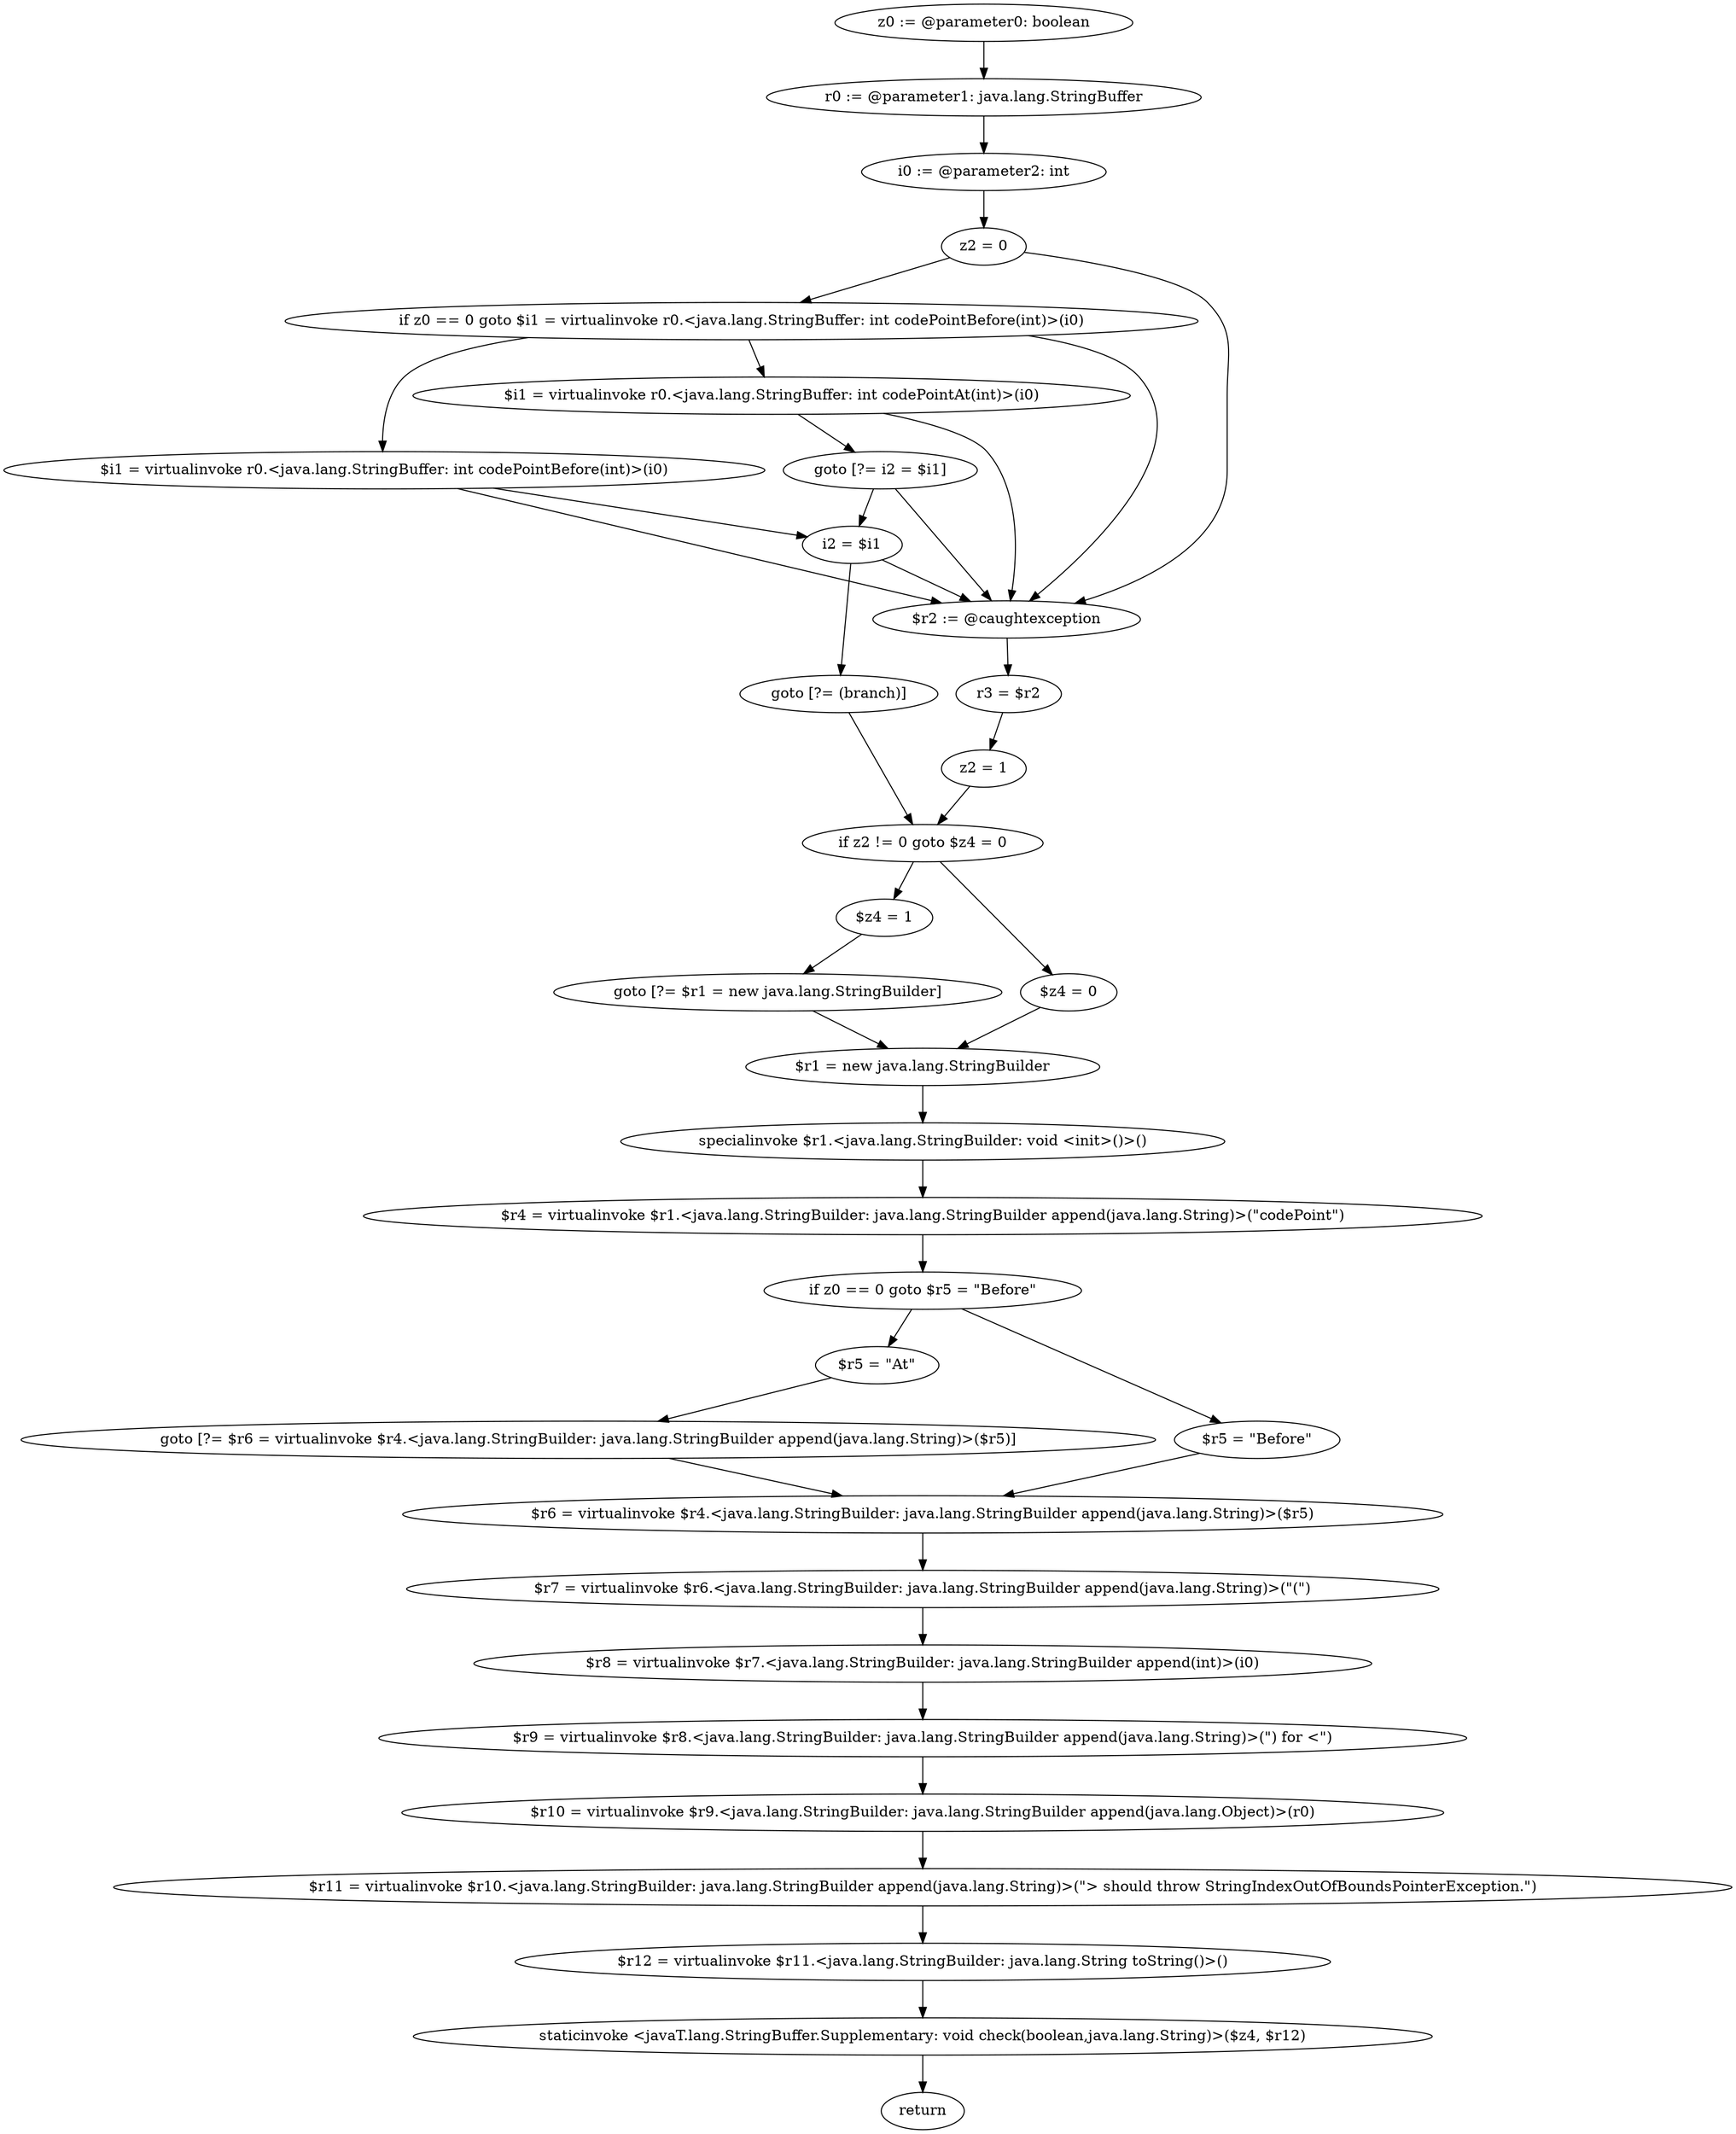 digraph "unitGraph" {
    "z0 := @parameter0: boolean"
    "r0 := @parameter1: java.lang.StringBuffer"
    "i0 := @parameter2: int"
    "z2 = 0"
    "if z0 == 0 goto $i1 = virtualinvoke r0.<java.lang.StringBuffer: int codePointBefore(int)>(i0)"
    "$i1 = virtualinvoke r0.<java.lang.StringBuffer: int codePointAt(int)>(i0)"
    "goto [?= i2 = $i1]"
    "$i1 = virtualinvoke r0.<java.lang.StringBuffer: int codePointBefore(int)>(i0)"
    "i2 = $i1"
    "goto [?= (branch)]"
    "$r2 := @caughtexception"
    "r3 = $r2"
    "z2 = 1"
    "if z2 != 0 goto $z4 = 0"
    "$z4 = 1"
    "goto [?= $r1 = new java.lang.StringBuilder]"
    "$z4 = 0"
    "$r1 = new java.lang.StringBuilder"
    "specialinvoke $r1.<java.lang.StringBuilder: void <init>()>()"
    "$r4 = virtualinvoke $r1.<java.lang.StringBuilder: java.lang.StringBuilder append(java.lang.String)>(\"codePoint\")"
    "if z0 == 0 goto $r5 = \"Before\""
    "$r5 = \"At\""
    "goto [?= $r6 = virtualinvoke $r4.<java.lang.StringBuilder: java.lang.StringBuilder append(java.lang.String)>($r5)]"
    "$r5 = \"Before\""
    "$r6 = virtualinvoke $r4.<java.lang.StringBuilder: java.lang.StringBuilder append(java.lang.String)>($r5)"
    "$r7 = virtualinvoke $r6.<java.lang.StringBuilder: java.lang.StringBuilder append(java.lang.String)>(\"(\")"
    "$r8 = virtualinvoke $r7.<java.lang.StringBuilder: java.lang.StringBuilder append(int)>(i0)"
    "$r9 = virtualinvoke $r8.<java.lang.StringBuilder: java.lang.StringBuilder append(java.lang.String)>(\") for <\")"
    "$r10 = virtualinvoke $r9.<java.lang.StringBuilder: java.lang.StringBuilder append(java.lang.Object)>(r0)"
    "$r11 = virtualinvoke $r10.<java.lang.StringBuilder: java.lang.StringBuilder append(java.lang.String)>(\"> should throw StringIndexOutOfBoundsPointerException.\")"
    "$r12 = virtualinvoke $r11.<java.lang.StringBuilder: java.lang.String toString()>()"
    "staticinvoke <javaT.lang.StringBuffer.Supplementary: void check(boolean,java.lang.String)>($z4, $r12)"
    "return"
    "z0 := @parameter0: boolean"->"r0 := @parameter1: java.lang.StringBuffer";
    "r0 := @parameter1: java.lang.StringBuffer"->"i0 := @parameter2: int";
    "i0 := @parameter2: int"->"z2 = 0";
    "z2 = 0"->"if z0 == 0 goto $i1 = virtualinvoke r0.<java.lang.StringBuffer: int codePointBefore(int)>(i0)";
    "z2 = 0"->"$r2 := @caughtexception";
    "if z0 == 0 goto $i1 = virtualinvoke r0.<java.lang.StringBuffer: int codePointBefore(int)>(i0)"->"$i1 = virtualinvoke r0.<java.lang.StringBuffer: int codePointAt(int)>(i0)";
    "if z0 == 0 goto $i1 = virtualinvoke r0.<java.lang.StringBuffer: int codePointBefore(int)>(i0)"->"$i1 = virtualinvoke r0.<java.lang.StringBuffer: int codePointBefore(int)>(i0)";
    "if z0 == 0 goto $i1 = virtualinvoke r0.<java.lang.StringBuffer: int codePointBefore(int)>(i0)"->"$r2 := @caughtexception";
    "$i1 = virtualinvoke r0.<java.lang.StringBuffer: int codePointAt(int)>(i0)"->"goto [?= i2 = $i1]";
    "$i1 = virtualinvoke r0.<java.lang.StringBuffer: int codePointAt(int)>(i0)"->"$r2 := @caughtexception";
    "goto [?= i2 = $i1]"->"i2 = $i1";
    "goto [?= i2 = $i1]"->"$r2 := @caughtexception";
    "$i1 = virtualinvoke r0.<java.lang.StringBuffer: int codePointBefore(int)>(i0)"->"i2 = $i1";
    "$i1 = virtualinvoke r0.<java.lang.StringBuffer: int codePointBefore(int)>(i0)"->"$r2 := @caughtexception";
    "i2 = $i1"->"goto [?= (branch)]";
    "i2 = $i1"->"$r2 := @caughtexception";
    "goto [?= (branch)]"->"if z2 != 0 goto $z4 = 0";
    "$r2 := @caughtexception"->"r3 = $r2";
    "r3 = $r2"->"z2 = 1";
    "z2 = 1"->"if z2 != 0 goto $z4 = 0";
    "if z2 != 0 goto $z4 = 0"->"$z4 = 1";
    "if z2 != 0 goto $z4 = 0"->"$z4 = 0";
    "$z4 = 1"->"goto [?= $r1 = new java.lang.StringBuilder]";
    "goto [?= $r1 = new java.lang.StringBuilder]"->"$r1 = new java.lang.StringBuilder";
    "$z4 = 0"->"$r1 = new java.lang.StringBuilder";
    "$r1 = new java.lang.StringBuilder"->"specialinvoke $r1.<java.lang.StringBuilder: void <init>()>()";
    "specialinvoke $r1.<java.lang.StringBuilder: void <init>()>()"->"$r4 = virtualinvoke $r1.<java.lang.StringBuilder: java.lang.StringBuilder append(java.lang.String)>(\"codePoint\")";
    "$r4 = virtualinvoke $r1.<java.lang.StringBuilder: java.lang.StringBuilder append(java.lang.String)>(\"codePoint\")"->"if z0 == 0 goto $r5 = \"Before\"";
    "if z0 == 0 goto $r5 = \"Before\""->"$r5 = \"At\"";
    "if z0 == 0 goto $r5 = \"Before\""->"$r5 = \"Before\"";
    "$r5 = \"At\""->"goto [?= $r6 = virtualinvoke $r4.<java.lang.StringBuilder: java.lang.StringBuilder append(java.lang.String)>($r5)]";
    "goto [?= $r6 = virtualinvoke $r4.<java.lang.StringBuilder: java.lang.StringBuilder append(java.lang.String)>($r5)]"->"$r6 = virtualinvoke $r4.<java.lang.StringBuilder: java.lang.StringBuilder append(java.lang.String)>($r5)";
    "$r5 = \"Before\""->"$r6 = virtualinvoke $r4.<java.lang.StringBuilder: java.lang.StringBuilder append(java.lang.String)>($r5)";
    "$r6 = virtualinvoke $r4.<java.lang.StringBuilder: java.lang.StringBuilder append(java.lang.String)>($r5)"->"$r7 = virtualinvoke $r6.<java.lang.StringBuilder: java.lang.StringBuilder append(java.lang.String)>(\"(\")";
    "$r7 = virtualinvoke $r6.<java.lang.StringBuilder: java.lang.StringBuilder append(java.lang.String)>(\"(\")"->"$r8 = virtualinvoke $r7.<java.lang.StringBuilder: java.lang.StringBuilder append(int)>(i0)";
    "$r8 = virtualinvoke $r7.<java.lang.StringBuilder: java.lang.StringBuilder append(int)>(i0)"->"$r9 = virtualinvoke $r8.<java.lang.StringBuilder: java.lang.StringBuilder append(java.lang.String)>(\") for <\")";
    "$r9 = virtualinvoke $r8.<java.lang.StringBuilder: java.lang.StringBuilder append(java.lang.String)>(\") for <\")"->"$r10 = virtualinvoke $r9.<java.lang.StringBuilder: java.lang.StringBuilder append(java.lang.Object)>(r0)";
    "$r10 = virtualinvoke $r9.<java.lang.StringBuilder: java.lang.StringBuilder append(java.lang.Object)>(r0)"->"$r11 = virtualinvoke $r10.<java.lang.StringBuilder: java.lang.StringBuilder append(java.lang.String)>(\"> should throw StringIndexOutOfBoundsPointerException.\")";
    "$r11 = virtualinvoke $r10.<java.lang.StringBuilder: java.lang.StringBuilder append(java.lang.String)>(\"> should throw StringIndexOutOfBoundsPointerException.\")"->"$r12 = virtualinvoke $r11.<java.lang.StringBuilder: java.lang.String toString()>()";
    "$r12 = virtualinvoke $r11.<java.lang.StringBuilder: java.lang.String toString()>()"->"staticinvoke <javaT.lang.StringBuffer.Supplementary: void check(boolean,java.lang.String)>($z4, $r12)";
    "staticinvoke <javaT.lang.StringBuffer.Supplementary: void check(boolean,java.lang.String)>($z4, $r12)"->"return";
}
